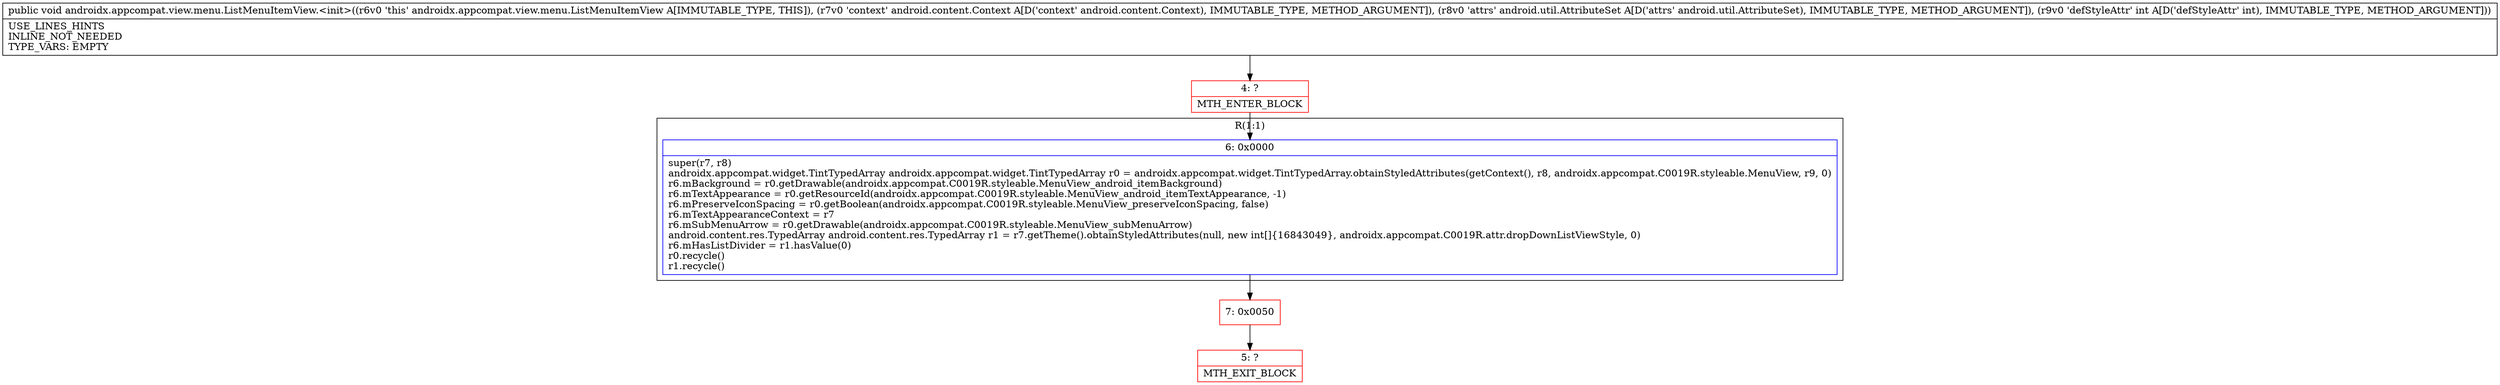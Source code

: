 digraph "CFG forandroidx.appcompat.view.menu.ListMenuItemView.\<init\>(Landroid\/content\/Context;Landroid\/util\/AttributeSet;I)V" {
subgraph cluster_Region_1430646777 {
label = "R(1:1)";
node [shape=record,color=blue];
Node_6 [shape=record,label="{6\:\ 0x0000|super(r7, r8)\landroidx.appcompat.widget.TintTypedArray androidx.appcompat.widget.TintTypedArray r0 = androidx.appcompat.widget.TintTypedArray.obtainStyledAttributes(getContext(), r8, androidx.appcompat.C0019R.styleable.MenuView, r9, 0)\lr6.mBackground = r0.getDrawable(androidx.appcompat.C0019R.styleable.MenuView_android_itemBackground)\lr6.mTextAppearance = r0.getResourceId(androidx.appcompat.C0019R.styleable.MenuView_android_itemTextAppearance, \-1)\lr6.mPreserveIconSpacing = r0.getBoolean(androidx.appcompat.C0019R.styleable.MenuView_preserveIconSpacing, false)\lr6.mTextAppearanceContext = r7\lr6.mSubMenuArrow = r0.getDrawable(androidx.appcompat.C0019R.styleable.MenuView_subMenuArrow)\landroid.content.res.TypedArray android.content.res.TypedArray r1 = r7.getTheme().obtainStyledAttributes(null, new int[]\{16843049\}, androidx.appcompat.C0019R.attr.dropDownListViewStyle, 0)\lr6.mHasListDivider = r1.hasValue(0)\lr0.recycle()\lr1.recycle()\l}"];
}
Node_4 [shape=record,color=red,label="{4\:\ ?|MTH_ENTER_BLOCK\l}"];
Node_7 [shape=record,color=red,label="{7\:\ 0x0050}"];
Node_5 [shape=record,color=red,label="{5\:\ ?|MTH_EXIT_BLOCK\l}"];
MethodNode[shape=record,label="{public void androidx.appcompat.view.menu.ListMenuItemView.\<init\>((r6v0 'this' androidx.appcompat.view.menu.ListMenuItemView A[IMMUTABLE_TYPE, THIS]), (r7v0 'context' android.content.Context A[D('context' android.content.Context), IMMUTABLE_TYPE, METHOD_ARGUMENT]), (r8v0 'attrs' android.util.AttributeSet A[D('attrs' android.util.AttributeSet), IMMUTABLE_TYPE, METHOD_ARGUMENT]), (r9v0 'defStyleAttr' int A[D('defStyleAttr' int), IMMUTABLE_TYPE, METHOD_ARGUMENT]))  | USE_LINES_HINTS\lINLINE_NOT_NEEDED\lTYPE_VARS: EMPTY\l}"];
MethodNode -> Node_4;Node_6 -> Node_7;
Node_4 -> Node_6;
Node_7 -> Node_5;
}

